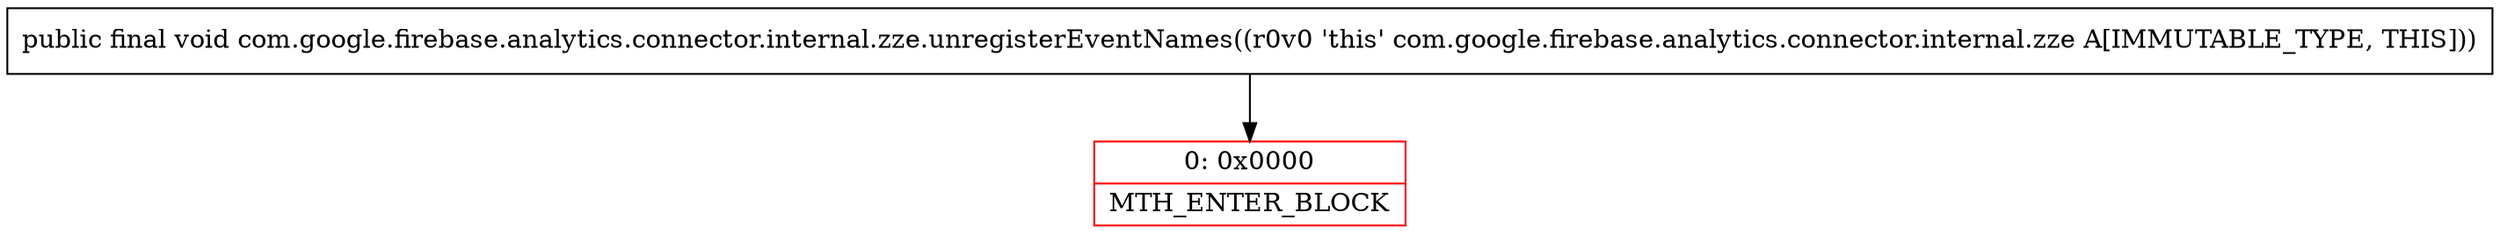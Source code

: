 digraph "CFG forcom.google.firebase.analytics.connector.internal.zze.unregisterEventNames()V" {
subgraph cluster_Region_1267210032 {
label = "R(0)";
node [shape=record,color=blue];
}
Node_0 [shape=record,color=red,label="{0\:\ 0x0000|MTH_ENTER_BLOCK\l}"];
MethodNode[shape=record,label="{public final void com.google.firebase.analytics.connector.internal.zze.unregisterEventNames((r0v0 'this' com.google.firebase.analytics.connector.internal.zze A[IMMUTABLE_TYPE, THIS])) }"];
MethodNode -> Node_0;
}

